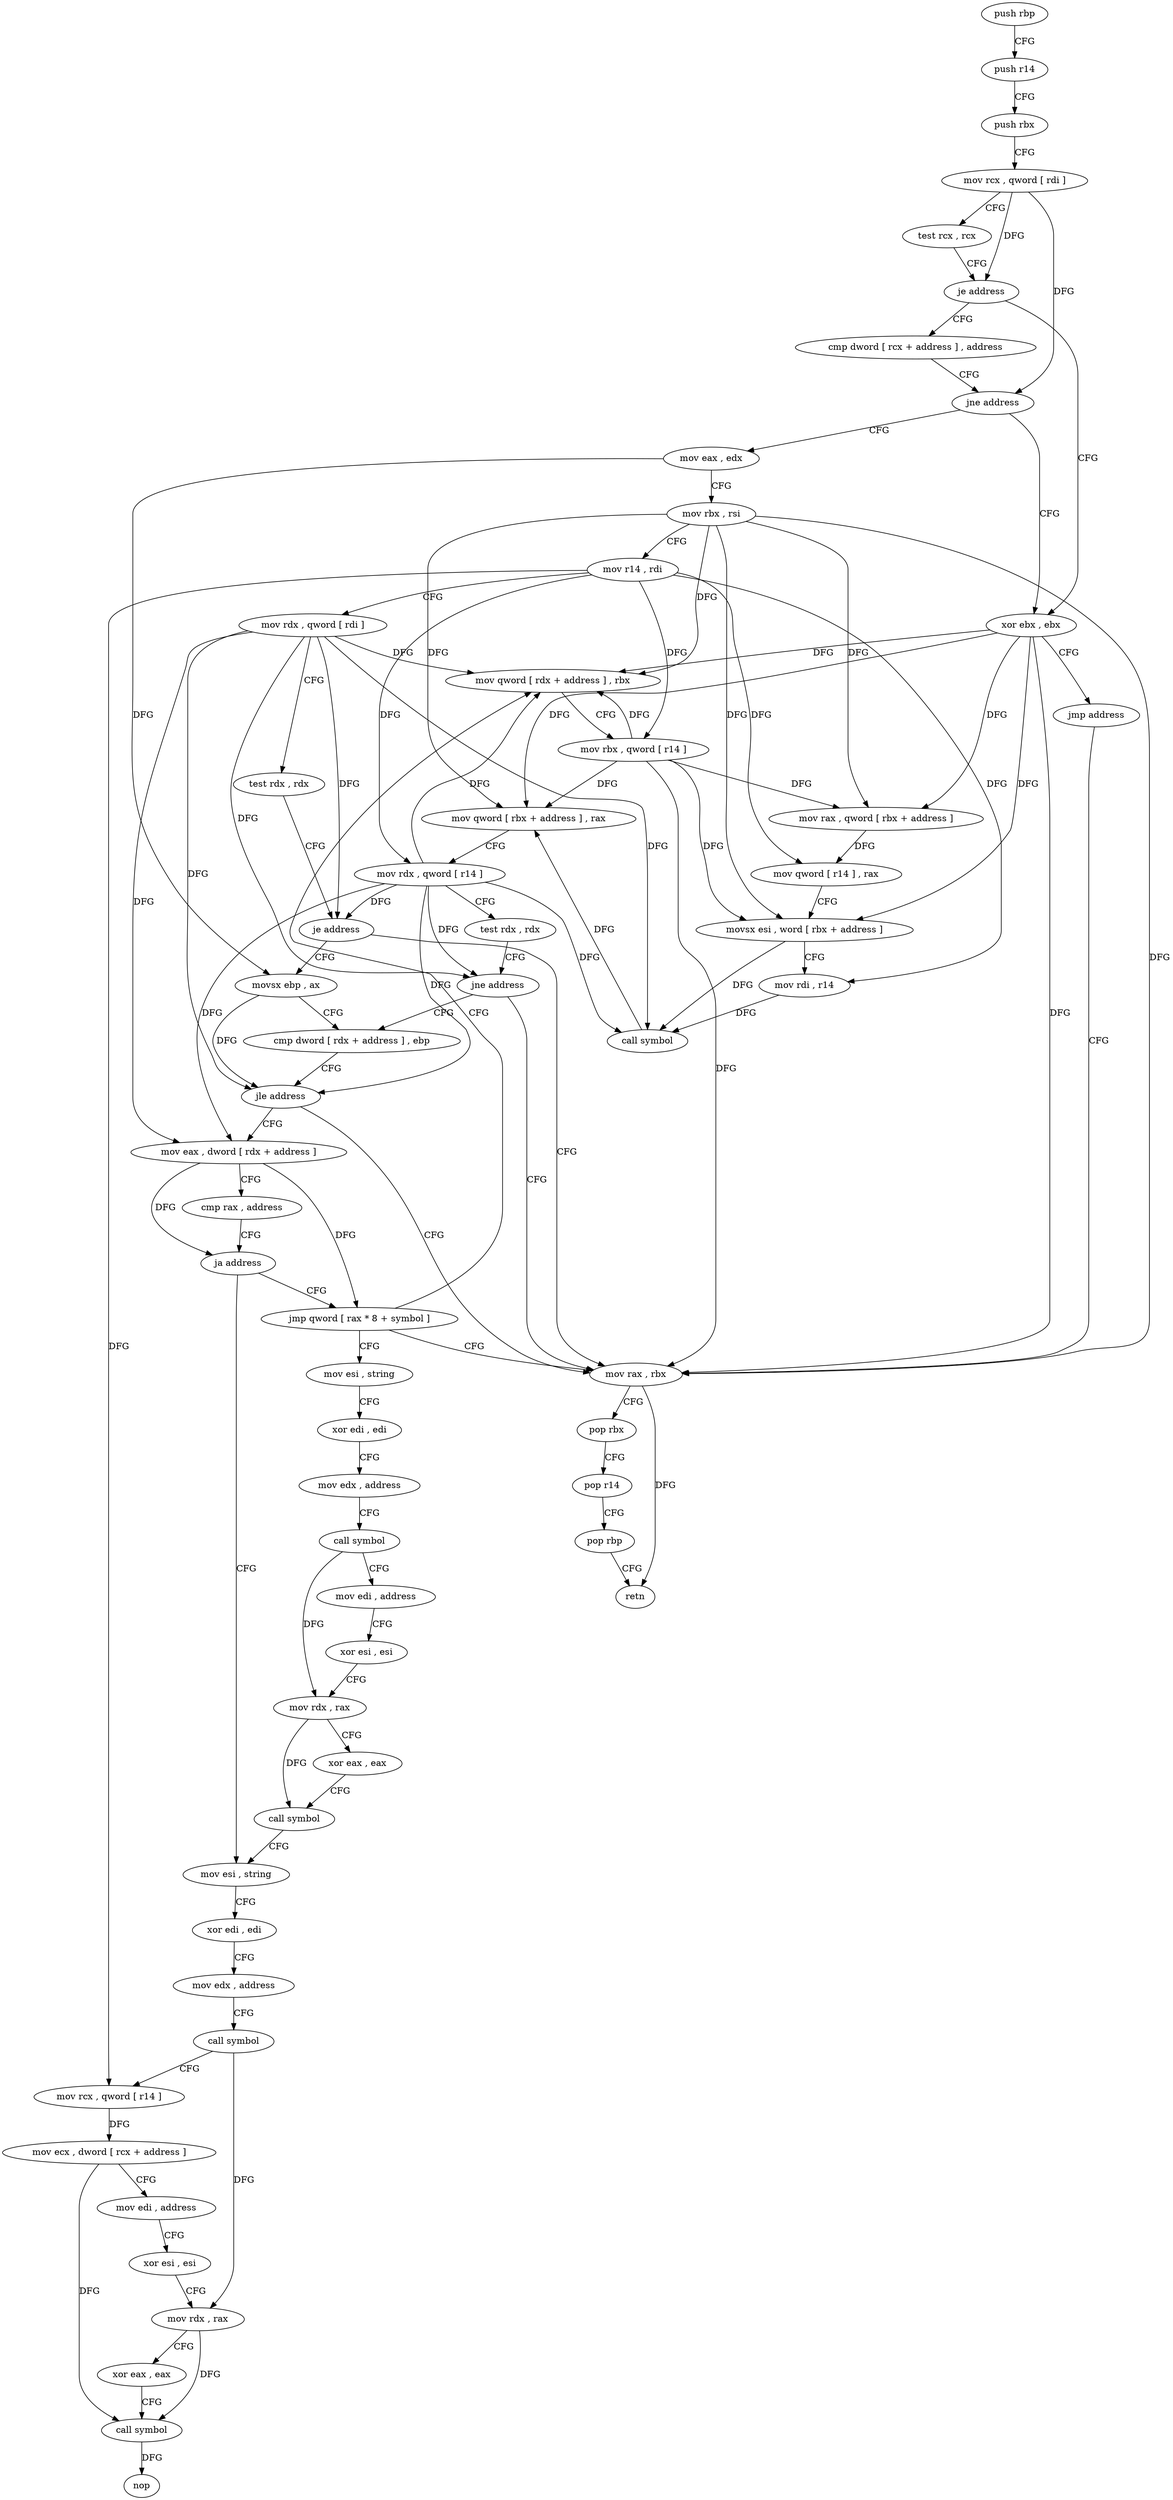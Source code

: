 digraph "func" {
"4224064" [label = "push rbp" ]
"4224065" [label = "push r14" ]
"4224067" [label = "push rbx" ]
"4224068" [label = "mov rcx , qword [ rdi ]" ]
"4224071" [label = "test rcx , rcx" ]
"4224074" [label = "je address" ]
"4224082" [label = "xor ebx , ebx" ]
"4224076" [label = "cmp dword [ rcx + address ] , address" ]
"4224084" [label = "jmp address" ]
"4224173" [label = "mov rax , rbx" ]
"4224080" [label = "jne address" ]
"4224086" [label = "mov eax , edx" ]
"4224176" [label = "pop rbx" ]
"4224177" [label = "pop r14" ]
"4224179" [label = "pop rbp" ]
"4224180" [label = "retn" ]
"4224088" [label = "mov rbx , rsi" ]
"4224091" [label = "mov r14 , rdi" ]
"4224094" [label = "mov rdx , qword [ rdi ]" ]
"4224097" [label = "test rdx , rdx" ]
"4224100" [label = "je address" ]
"4224102" [label = "movsx ebp , ax" ]
"4224105" [label = "cmp dword [ rdx + address ] , ebp" ]
"4224110" [label = "mov eax , dword [ rdx + address ]" ]
"4224113" [label = "cmp rax , address" ]
"4224117" [label = "ja address" ]
"4224215" [label = "mov esi , string" ]
"4224119" [label = "jmp qword [ rax * 8 + symbol ]" ]
"4224220" [label = "xor edi , edi" ]
"4224222" [label = "mov edx , address" ]
"4224227" [label = "call symbol" ]
"4224232" [label = "mov rcx , qword [ r14 ]" ]
"4224235" [label = "mov ecx , dword [ rcx + address ]" ]
"4224238" [label = "mov edi , address" ]
"4224243" [label = "xor esi , esi" ]
"4224245" [label = "mov rdx , rax" ]
"4224248" [label = "xor eax , eax" ]
"4224250" [label = "call symbol" ]
"4224255" [label = "nop" ]
"4224126" [label = "mov qword [ rdx + address ] , rbx" ]
"4224181" [label = "mov esi , string" ]
"4224133" [label = "mov rbx , qword [ r14 ]" ]
"4224136" [label = "mov rax , qword [ rbx + address ]" ]
"4224143" [label = "mov qword [ r14 ] , rax" ]
"4224146" [label = "movsx esi , word [ rbx + address ]" ]
"4224150" [label = "mov rdi , r14" ]
"4224153" [label = "call symbol" ]
"4224158" [label = "mov qword [ rbx + address ] , rax" ]
"4224165" [label = "mov rdx , qword [ r14 ]" ]
"4224168" [label = "test rdx , rdx" ]
"4224171" [label = "jne address" ]
"4224186" [label = "xor edi , edi" ]
"4224188" [label = "mov edx , address" ]
"4224193" [label = "call symbol" ]
"4224198" [label = "mov edi , address" ]
"4224203" [label = "xor esi , esi" ]
"4224205" [label = "mov rdx , rax" ]
"4224208" [label = "xor eax , eax" ]
"4224210" [label = "call symbol" ]
"4224108" [label = "jle address" ]
"4224064" -> "4224065" [ label = "CFG" ]
"4224065" -> "4224067" [ label = "CFG" ]
"4224067" -> "4224068" [ label = "CFG" ]
"4224068" -> "4224071" [ label = "CFG" ]
"4224068" -> "4224074" [ label = "DFG" ]
"4224068" -> "4224080" [ label = "DFG" ]
"4224071" -> "4224074" [ label = "CFG" ]
"4224074" -> "4224082" [ label = "CFG" ]
"4224074" -> "4224076" [ label = "CFG" ]
"4224082" -> "4224084" [ label = "CFG" ]
"4224082" -> "4224173" [ label = "DFG" ]
"4224082" -> "4224126" [ label = "DFG" ]
"4224082" -> "4224136" [ label = "DFG" ]
"4224082" -> "4224146" [ label = "DFG" ]
"4224082" -> "4224158" [ label = "DFG" ]
"4224076" -> "4224080" [ label = "CFG" ]
"4224084" -> "4224173" [ label = "CFG" ]
"4224173" -> "4224176" [ label = "CFG" ]
"4224173" -> "4224180" [ label = "DFG" ]
"4224080" -> "4224086" [ label = "CFG" ]
"4224080" -> "4224082" [ label = "CFG" ]
"4224086" -> "4224088" [ label = "CFG" ]
"4224086" -> "4224102" [ label = "DFG" ]
"4224176" -> "4224177" [ label = "CFG" ]
"4224177" -> "4224179" [ label = "CFG" ]
"4224179" -> "4224180" [ label = "CFG" ]
"4224088" -> "4224091" [ label = "CFG" ]
"4224088" -> "4224173" [ label = "DFG" ]
"4224088" -> "4224126" [ label = "DFG" ]
"4224088" -> "4224136" [ label = "DFG" ]
"4224088" -> "4224146" [ label = "DFG" ]
"4224088" -> "4224158" [ label = "DFG" ]
"4224091" -> "4224094" [ label = "CFG" ]
"4224091" -> "4224232" [ label = "DFG" ]
"4224091" -> "4224133" [ label = "DFG" ]
"4224091" -> "4224143" [ label = "DFG" ]
"4224091" -> "4224150" [ label = "DFG" ]
"4224091" -> "4224165" [ label = "DFG" ]
"4224094" -> "4224097" [ label = "CFG" ]
"4224094" -> "4224100" [ label = "DFG" ]
"4224094" -> "4224108" [ label = "DFG" ]
"4224094" -> "4224110" [ label = "DFG" ]
"4224094" -> "4224126" [ label = "DFG" ]
"4224094" -> "4224153" [ label = "DFG" ]
"4224094" -> "4224171" [ label = "DFG" ]
"4224097" -> "4224100" [ label = "CFG" ]
"4224100" -> "4224173" [ label = "CFG" ]
"4224100" -> "4224102" [ label = "CFG" ]
"4224102" -> "4224105" [ label = "CFG" ]
"4224102" -> "4224108" [ label = "DFG" ]
"4224105" -> "4224108" [ label = "CFG" ]
"4224110" -> "4224113" [ label = "CFG" ]
"4224110" -> "4224117" [ label = "DFG" ]
"4224110" -> "4224119" [ label = "DFG" ]
"4224113" -> "4224117" [ label = "CFG" ]
"4224117" -> "4224215" [ label = "CFG" ]
"4224117" -> "4224119" [ label = "CFG" ]
"4224215" -> "4224220" [ label = "CFG" ]
"4224119" -> "4224126" [ label = "CFG" ]
"4224119" -> "4224173" [ label = "CFG" ]
"4224119" -> "4224181" [ label = "CFG" ]
"4224220" -> "4224222" [ label = "CFG" ]
"4224222" -> "4224227" [ label = "CFG" ]
"4224227" -> "4224232" [ label = "CFG" ]
"4224227" -> "4224245" [ label = "DFG" ]
"4224232" -> "4224235" [ label = "DFG" ]
"4224235" -> "4224238" [ label = "CFG" ]
"4224235" -> "4224250" [ label = "DFG" ]
"4224238" -> "4224243" [ label = "CFG" ]
"4224243" -> "4224245" [ label = "CFG" ]
"4224245" -> "4224248" [ label = "CFG" ]
"4224245" -> "4224250" [ label = "DFG" ]
"4224248" -> "4224250" [ label = "CFG" ]
"4224250" -> "4224255" [ label = "DFG" ]
"4224126" -> "4224133" [ label = "CFG" ]
"4224181" -> "4224186" [ label = "CFG" ]
"4224133" -> "4224136" [ label = "DFG" ]
"4224133" -> "4224173" [ label = "DFG" ]
"4224133" -> "4224126" [ label = "DFG" ]
"4224133" -> "4224146" [ label = "DFG" ]
"4224133" -> "4224158" [ label = "DFG" ]
"4224136" -> "4224143" [ label = "DFG" ]
"4224143" -> "4224146" [ label = "CFG" ]
"4224146" -> "4224150" [ label = "CFG" ]
"4224146" -> "4224153" [ label = "DFG" ]
"4224150" -> "4224153" [ label = "DFG" ]
"4224153" -> "4224158" [ label = "DFG" ]
"4224158" -> "4224165" [ label = "CFG" ]
"4224165" -> "4224168" [ label = "CFG" ]
"4224165" -> "4224100" [ label = "DFG" ]
"4224165" -> "4224110" [ label = "DFG" ]
"4224165" -> "4224108" [ label = "DFG" ]
"4224165" -> "4224126" [ label = "DFG" ]
"4224165" -> "4224153" [ label = "DFG" ]
"4224165" -> "4224171" [ label = "DFG" ]
"4224168" -> "4224171" [ label = "CFG" ]
"4224171" -> "4224105" [ label = "CFG" ]
"4224171" -> "4224173" [ label = "CFG" ]
"4224186" -> "4224188" [ label = "CFG" ]
"4224188" -> "4224193" [ label = "CFG" ]
"4224193" -> "4224198" [ label = "CFG" ]
"4224193" -> "4224205" [ label = "DFG" ]
"4224198" -> "4224203" [ label = "CFG" ]
"4224203" -> "4224205" [ label = "CFG" ]
"4224205" -> "4224208" [ label = "CFG" ]
"4224205" -> "4224210" [ label = "DFG" ]
"4224208" -> "4224210" [ label = "CFG" ]
"4224210" -> "4224215" [ label = "CFG" ]
"4224108" -> "4224173" [ label = "CFG" ]
"4224108" -> "4224110" [ label = "CFG" ]
}
